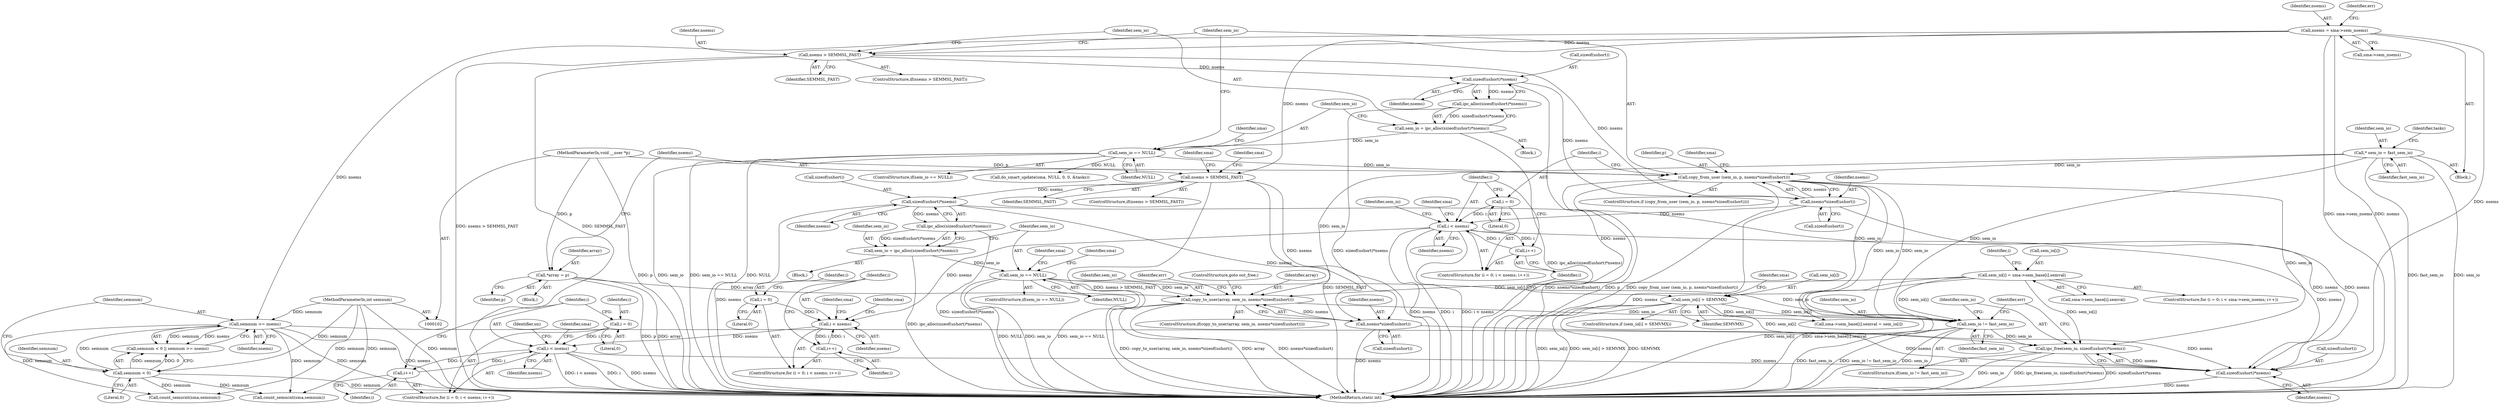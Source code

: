 digraph "0_linux_6062a8dc0517bce23e3c2f7d2fea5e22411269a3_12@API" {
"1000502" [label="(Call,ipc_free(sem_io, sizeof(ushort)*nsems))"];
"1000338" [label="(Call,sem_io[i] > SEMVMX)"];
"1000312" [label="(Call,copy_from_user (sem_io, p, nsems*sizeof(ushort)))"];
"1000302" [label="(Call,sem_io == NULL)"];
"1000294" [label="(Call,sem_io = ipc_alloc(sizeof(ushort)*nsems))"];
"1000296" [label="(Call,ipc_alloc(sizeof(ushort)*nsems))"];
"1000297" [label="(Call,sizeof(ushort)*nsems)"];
"1000290" [label="(Call,nsems > SEMMSL_FAST)"];
"1000136" [label="(Call,nsems = sma->sem_nsems)"];
"1000115" [label="(Call,* sem_io = fast_sem_io)"];
"1000107" [label="(MethodParameterIn,void __user *p)"];
"1000315" [label="(Call,nsems*sizeof(ushort))"];
"1000499" [label="(Call,sem_io != fast_sem_io)"];
"1000200" [label="(Call,sem_io == NULL)"];
"1000192" [label="(Call,sem_io = ipc_alloc(sizeof(ushort)*nsems))"];
"1000194" [label="(Call,ipc_alloc(sizeof(ushort)*nsems))"];
"1000195" [label="(Call,sizeof(ushort)*nsems)"];
"1000186" [label="(Call,nsems > SEMMSL_FAST)"];
"1000263" [label="(Call,copy_to_user(array, sem_io, nsems*sizeof(ushort)))"];
"1000181" [label="(Call,*array = p)"];
"1000244" [label="(Call,sem_io[i] = sma->sem_base[i].semval)"];
"1000266" [label="(Call,nsems*sizeof(ushort))"];
"1000504" [label="(Call,sizeof(ushort)*nsems)"];
"1000331" [label="(Call,i < nsems)"];
"1000328" [label="(Call,i = 0)"];
"1000334" [label="(Call,i++)"];
"1000438" [label="(Call,semnum >= nsems)"];
"1000435" [label="(Call,semnum < 0)"];
"1000105" [label="(MethodParameterIn,int semnum)"];
"1000401" [label="(Call,i < nsems)"];
"1000404" [label="(Call,i++)"];
"1000398" [label="(Call,i = 0)"];
"1000373" [label="(Call,i < nsems)"];
"1000376" [label="(Call,i++)"];
"1000370" [label="(Call,i = 0)"];
"1000400" [label="(Literal,0)"];
"1000438" [label="(Call,semnum >= nsems)"];
"1000137" [label="(Identifier,nsems)"];
"1000507" [label="(Identifier,nsems)"];
"1000264" [label="(Identifier,array)"];
"1000399" [label="(Identifier,i)"];
"1000484" [label="(Call,count_semzcnt(sma,semnum))"];
"1000503" [label="(Identifier,sem_io)"];
"1000335" [label="(Identifier,i)"];
"1000187" [label="(Identifier,nsems)"];
"1000369" [label="(ControlStructure,for (i = 0; i < nsems; i++))"];
"1000183" [label="(Identifier,p)"];
"1000510" [label="(MethodReturn,static int)"];
"1000201" [label="(Identifier,sem_io)"];
"1000498" [label="(ControlStructure,if(sem_io != fast_sem_io))"];
"1000302" [label="(Call,sem_io == NULL)"];
"1000375" [label="(Identifier,nsems)"];
"1000233" [label="(ControlStructure,for (i = 0; i < sma->sem_nsems; i++))"];
"1000301" [label="(ControlStructure,if(sem_io == NULL))"];
"1000405" [label="(Identifier,i)"];
"1000332" [label="(Identifier,i)"];
"1000371" [label="(Identifier,i)"];
"1000298" [label="(Call,sizeof(ushort))"];
"1000312" [label="(Call,copy_from_user (sem_io, p, nsems*sizeof(ushort)))"];
"1000297" [label="(Call,sizeof(ushort)*nsems)"];
"1000268" [label="(Call,sizeof(ushort))"];
"1000434" [label="(Call,semnum < 0 || semnum >= nsems)"];
"1000188" [label="(Identifier,SEMMSL_FAST)"];
"1000179" [label="(Block,)"];
"1000404" [label="(Call,i++)"];
"1000181" [label="(Call,*array = p)"];
"1000316" [label="(Identifier,nsems)"];
"1000339" [label="(Call,sem_io[i])"];
"1000185" [label="(ControlStructure,if(nsems > SEMMSL_FAST))"];
"1000199" [label="(ControlStructure,if(sem_io == NULL))"];
"1000116" [label="(Identifier,sem_io)"];
"1000330" [label="(Literal,0)"];
"1000194" [label="(Call,ipc_alloc(sizeof(ushort)*nsems))"];
"1000265" [label="(Identifier,sem_io)"];
"1000329" [label="(Identifier,i)"];
"1000115" [label="(Call,* sem_io = fast_sem_io)"];
"1000333" [label="(Identifier,nsems)"];
"1000439" [label="(Identifier,semnum)"];
"1000198" [label="(Identifier,nsems)"];
"1000191" [label="(Identifier,sma)"];
"1000105" [label="(MethodParameterIn,int semnum)"];
"1000505" [label="(Call,sizeof(ushort))"];
"1000418" [label="(Call,do_smart_update(sma, NULL, 0, 0, &tasks))"];
"1000327" [label="(ControlStructure,for (i = 0; i < nsems; i++))"];
"1000138" [label="(Call,sma->sem_nsems)"];
"1000415" [label="(Identifier,sma)"];
"1000500" [label="(Identifier,sem_io)"];
"1000229" [label="(Identifier,sma)"];
"1000345" [label="(Identifier,sma)"];
"1000117" [label="(Identifier,fast_sem_io)"];
"1000189" [label="(Block,)"];
"1000376" [label="(Call,i++)"];
"1000107" [label="(MethodParameterIn,void __user *p)"];
"1000382" [label="(Identifier,sma)"];
"1000245" [label="(Call,sem_io[i])"];
"1000352" [label="(Identifier,sma)"];
"1000437" [label="(Literal,0)"];
"1000300" [label="(Identifier,nsems)"];
"1000303" [label="(Identifier,sem_io)"];
"1000334" [label="(Call,i++)"];
"1000393" [label="(Identifier,sma)"];
"1000263" [label="(Call,copy_to_user(array, sem_io, nsems*sizeof(ushort)))"];
"1000267" [label="(Identifier,nsems)"];
"1000440" [label="(Identifier,nsems)"];
"1000409" [label="(Identifier,un)"];
"1000499" [label="(Call,sem_io != fast_sem_io)"];
"1000291" [label="(Identifier,nsems)"];
"1000200" [label="(Call,sem_io == NULL)"];
"1000186" [label="(Call,nsems > SEMMSL_FAST)"];
"1000435" [label="(Call,semnum < 0)"];
"1000195" [label="(Call,sizeof(ushort)*nsems)"];
"1000342" [label="(Identifier,SEMVMX)"];
"1000314" [label="(Identifier,p)"];
"1000337" [label="(ControlStructure,if (sem_io[i] > SEMVMX))"];
"1000292" [label="(Identifier,SEMMSL_FAST)"];
"1000142" [label="(Identifier,err)"];
"1000377" [label="(Identifier,i)"];
"1000315" [label="(Call,nsems*sizeof(ushort))"];
"1000266" [label="(Call,nsems*sizeof(ushort))"];
"1000108" [label="(Block,)"];
"1000248" [label="(Call,sma->sem_base[i].semval)"];
"1000374" [label="(Identifier,i)"];
"1000244" [label="(Call,sem_io[i] = sma->sem_base[i].semval)"];
"1000290" [label="(Call,nsems > SEMMSL_FAST)"];
"1000121" [label="(Identifier,tasks)"];
"1000196" [label="(Call,sizeof(ushort))"];
"1000502" [label="(Call,ipc_free(sem_io, sizeof(ushort)*nsems))"];
"1000271" [label="(Identifier,err)"];
"1000293" [label="(Block,)"];
"1000304" [label="(Identifier,NULL)"];
"1000401" [label="(Call,i < nsems)"];
"1000193" [label="(Identifier,sem_io)"];
"1000262" [label="(ControlStructure,if(copy_to_user(array, sem_io, nsems*sizeof(ushort))))"];
"1000294" [label="(Call,sem_io = ipc_alloc(sizeof(ushort)*nsems))"];
"1000338" [label="(Call,sem_io[i] > SEMVMX)"];
"1000192" [label="(Call,sem_io = ipc_alloc(sizeof(ushort)*nsems))"];
"1000378" [label="(Call,sma->sem_base[i].semval = sem_io[i])"];
"1000289" [label="(ControlStructure,if(nsems > SEMMSL_FAST))"];
"1000477" [label="(Call,count_semncnt(sma,semnum))"];
"1000321" [label="(Identifier,sma)"];
"1000372" [label="(Literal,0)"];
"1000436" [label="(Identifier,semnum)"];
"1000313" [label="(Identifier,sem_io)"];
"1000210" [label="(Identifier,sma)"];
"1000509" [label="(Identifier,err)"];
"1000295" [label="(Identifier,sem_io)"];
"1000296" [label="(Call,ipc_alloc(sizeof(ushort)*nsems))"];
"1000182" [label="(Identifier,array)"];
"1000311" [label="(ControlStructure,if (copy_from_user (sem_io, p, nsems*sizeof(ushort))))"];
"1000397" [label="(ControlStructure,for (i = 0; i < nsems; i++))"];
"1000205" [label="(Identifier,sma)"];
"1000402" [label="(Identifier,i)"];
"1000501" [label="(Identifier,fast_sem_io)"];
"1000328" [label="(Call,i = 0)"];
"1000370" [label="(Call,i = 0)"];
"1000373" [label="(Call,i < nsems)"];
"1000331" [label="(Call,i < nsems)"];
"1000243" [label="(Identifier,i)"];
"1000340" [label="(Identifier,sem_io)"];
"1000504" [label="(Call,sizeof(ushort)*nsems)"];
"1000398" [label="(Call,i = 0)"];
"1000317" [label="(Call,sizeof(ushort))"];
"1000307" [label="(Identifier,sma)"];
"1000202" [label="(Identifier,NULL)"];
"1000403" [label="(Identifier,nsems)"];
"1000274" [label="(ControlStructure,goto out_free;)"];
"1000136" [label="(Call,nsems = sma->sem_nsems)"];
"1000502" -> "1000498"  [label="AST: "];
"1000502" -> "1000504"  [label="CFG: "];
"1000503" -> "1000502"  [label="AST: "];
"1000504" -> "1000502"  [label="AST: "];
"1000509" -> "1000502"  [label="CFG: "];
"1000502" -> "1000510"  [label="DDG: sem_io"];
"1000502" -> "1000510"  [label="DDG: ipc_free(sem_io, sizeof(ushort)*nsems)"];
"1000502" -> "1000510"  [label="DDG: sizeof(ushort)*nsems"];
"1000338" -> "1000502"  [label="DDG: sem_io[i]"];
"1000499" -> "1000502"  [label="DDG: sem_io"];
"1000244" -> "1000502"  [label="DDG: sem_io[i]"];
"1000312" -> "1000502"  [label="DDG: sem_io"];
"1000504" -> "1000502"  [label="DDG: nsems"];
"1000338" -> "1000337"  [label="AST: "];
"1000338" -> "1000342"  [label="CFG: "];
"1000339" -> "1000338"  [label="AST: "];
"1000342" -> "1000338"  [label="AST: "];
"1000345" -> "1000338"  [label="CFG: "];
"1000335" -> "1000338"  [label="CFG: "];
"1000338" -> "1000510"  [label="DDG: sem_io[i]"];
"1000338" -> "1000510"  [label="DDG: sem_io[i] > SEMVMX"];
"1000338" -> "1000510"  [label="DDG: SEMVMX"];
"1000312" -> "1000338"  [label="DDG: sem_io"];
"1000338" -> "1000378"  [label="DDG: sem_io[i]"];
"1000338" -> "1000499"  [label="DDG: sem_io[i]"];
"1000312" -> "1000311"  [label="AST: "];
"1000312" -> "1000315"  [label="CFG: "];
"1000313" -> "1000312"  [label="AST: "];
"1000314" -> "1000312"  [label="AST: "];
"1000315" -> "1000312"  [label="AST: "];
"1000321" -> "1000312"  [label="CFG: "];
"1000329" -> "1000312"  [label="CFG: "];
"1000312" -> "1000510"  [label="DDG: copy_from_user (sem_io, p, nsems*sizeof(ushort))"];
"1000312" -> "1000510"  [label="DDG: nsems*sizeof(ushort)"];
"1000312" -> "1000510"  [label="DDG: p"];
"1000302" -> "1000312"  [label="DDG: sem_io"];
"1000115" -> "1000312"  [label="DDG: sem_io"];
"1000107" -> "1000312"  [label="DDG: p"];
"1000315" -> "1000312"  [label="DDG: nsems"];
"1000312" -> "1000378"  [label="DDG: sem_io"];
"1000312" -> "1000499"  [label="DDG: sem_io"];
"1000302" -> "1000301"  [label="AST: "];
"1000302" -> "1000304"  [label="CFG: "];
"1000303" -> "1000302"  [label="AST: "];
"1000304" -> "1000302"  [label="AST: "];
"1000307" -> "1000302"  [label="CFG: "];
"1000313" -> "1000302"  [label="CFG: "];
"1000302" -> "1000510"  [label="DDG: NULL"];
"1000302" -> "1000510"  [label="DDG: sem_io"];
"1000302" -> "1000510"  [label="DDG: sem_io == NULL"];
"1000294" -> "1000302"  [label="DDG: sem_io"];
"1000302" -> "1000418"  [label="DDG: NULL"];
"1000294" -> "1000293"  [label="AST: "];
"1000294" -> "1000296"  [label="CFG: "];
"1000295" -> "1000294"  [label="AST: "];
"1000296" -> "1000294"  [label="AST: "];
"1000303" -> "1000294"  [label="CFG: "];
"1000294" -> "1000510"  [label="DDG: ipc_alloc(sizeof(ushort)*nsems)"];
"1000296" -> "1000294"  [label="DDG: sizeof(ushort)*nsems"];
"1000296" -> "1000297"  [label="CFG: "];
"1000297" -> "1000296"  [label="AST: "];
"1000296" -> "1000510"  [label="DDG: sizeof(ushort)*nsems"];
"1000297" -> "1000296"  [label="DDG: nsems"];
"1000297" -> "1000300"  [label="CFG: "];
"1000298" -> "1000297"  [label="AST: "];
"1000300" -> "1000297"  [label="AST: "];
"1000297" -> "1000510"  [label="DDG: nsems"];
"1000290" -> "1000297"  [label="DDG: nsems"];
"1000297" -> "1000315"  [label="DDG: nsems"];
"1000290" -> "1000289"  [label="AST: "];
"1000290" -> "1000292"  [label="CFG: "];
"1000291" -> "1000290"  [label="AST: "];
"1000292" -> "1000290"  [label="AST: "];
"1000295" -> "1000290"  [label="CFG: "];
"1000313" -> "1000290"  [label="CFG: "];
"1000290" -> "1000510"  [label="DDG: SEMMSL_FAST"];
"1000290" -> "1000510"  [label="DDG: nsems > SEMMSL_FAST"];
"1000136" -> "1000290"  [label="DDG: nsems"];
"1000290" -> "1000315"  [label="DDG: nsems"];
"1000136" -> "1000108"  [label="AST: "];
"1000136" -> "1000138"  [label="CFG: "];
"1000137" -> "1000136"  [label="AST: "];
"1000138" -> "1000136"  [label="AST: "];
"1000142" -> "1000136"  [label="CFG: "];
"1000136" -> "1000510"  [label="DDG: sma->sem_nsems"];
"1000136" -> "1000510"  [label="DDG: nsems"];
"1000136" -> "1000186"  [label="DDG: nsems"];
"1000136" -> "1000438"  [label="DDG: nsems"];
"1000136" -> "1000504"  [label="DDG: nsems"];
"1000115" -> "1000108"  [label="AST: "];
"1000115" -> "1000117"  [label="CFG: "];
"1000116" -> "1000115"  [label="AST: "];
"1000117" -> "1000115"  [label="AST: "];
"1000121" -> "1000115"  [label="CFG: "];
"1000115" -> "1000510"  [label="DDG: fast_sem_io"];
"1000115" -> "1000510"  [label="DDG: sem_io"];
"1000115" -> "1000263"  [label="DDG: sem_io"];
"1000115" -> "1000499"  [label="DDG: sem_io"];
"1000107" -> "1000102"  [label="AST: "];
"1000107" -> "1000510"  [label="DDG: p"];
"1000107" -> "1000181"  [label="DDG: p"];
"1000315" -> "1000317"  [label="CFG: "];
"1000316" -> "1000315"  [label="AST: "];
"1000317" -> "1000315"  [label="AST: "];
"1000315" -> "1000510"  [label="DDG: nsems"];
"1000315" -> "1000331"  [label="DDG: nsems"];
"1000315" -> "1000504"  [label="DDG: nsems"];
"1000499" -> "1000498"  [label="AST: "];
"1000499" -> "1000501"  [label="CFG: "];
"1000500" -> "1000499"  [label="AST: "];
"1000501" -> "1000499"  [label="AST: "];
"1000503" -> "1000499"  [label="CFG: "];
"1000509" -> "1000499"  [label="CFG: "];
"1000499" -> "1000510"  [label="DDG: sem_io != fast_sem_io"];
"1000499" -> "1000510"  [label="DDG: sem_io"];
"1000499" -> "1000510"  [label="DDG: fast_sem_io"];
"1000200" -> "1000499"  [label="DDG: sem_io"];
"1000263" -> "1000499"  [label="DDG: sem_io"];
"1000244" -> "1000499"  [label="DDG: sem_io[i]"];
"1000200" -> "1000199"  [label="AST: "];
"1000200" -> "1000202"  [label="CFG: "];
"1000201" -> "1000200"  [label="AST: "];
"1000202" -> "1000200"  [label="AST: "];
"1000205" -> "1000200"  [label="CFG: "];
"1000210" -> "1000200"  [label="CFG: "];
"1000200" -> "1000510"  [label="DDG: sem_io"];
"1000200" -> "1000510"  [label="DDG: sem_io == NULL"];
"1000200" -> "1000510"  [label="DDG: NULL"];
"1000192" -> "1000200"  [label="DDG: sem_io"];
"1000200" -> "1000263"  [label="DDG: sem_io"];
"1000192" -> "1000189"  [label="AST: "];
"1000192" -> "1000194"  [label="CFG: "];
"1000193" -> "1000192"  [label="AST: "];
"1000194" -> "1000192"  [label="AST: "];
"1000201" -> "1000192"  [label="CFG: "];
"1000192" -> "1000510"  [label="DDG: ipc_alloc(sizeof(ushort)*nsems)"];
"1000194" -> "1000192"  [label="DDG: sizeof(ushort)*nsems"];
"1000194" -> "1000195"  [label="CFG: "];
"1000195" -> "1000194"  [label="AST: "];
"1000194" -> "1000510"  [label="DDG: sizeof(ushort)*nsems"];
"1000195" -> "1000194"  [label="DDG: nsems"];
"1000195" -> "1000198"  [label="CFG: "];
"1000196" -> "1000195"  [label="AST: "];
"1000198" -> "1000195"  [label="AST: "];
"1000195" -> "1000510"  [label="DDG: nsems"];
"1000186" -> "1000195"  [label="DDG: nsems"];
"1000195" -> "1000266"  [label="DDG: nsems"];
"1000195" -> "1000504"  [label="DDG: nsems"];
"1000186" -> "1000185"  [label="AST: "];
"1000186" -> "1000188"  [label="CFG: "];
"1000187" -> "1000186"  [label="AST: "];
"1000188" -> "1000186"  [label="AST: "];
"1000191" -> "1000186"  [label="CFG: "];
"1000229" -> "1000186"  [label="CFG: "];
"1000186" -> "1000510"  [label="DDG: SEMMSL_FAST"];
"1000186" -> "1000510"  [label="DDG: nsems > SEMMSL_FAST"];
"1000186" -> "1000266"  [label="DDG: nsems"];
"1000263" -> "1000262"  [label="AST: "];
"1000263" -> "1000266"  [label="CFG: "];
"1000264" -> "1000263"  [label="AST: "];
"1000265" -> "1000263"  [label="AST: "];
"1000266" -> "1000263"  [label="AST: "];
"1000271" -> "1000263"  [label="CFG: "];
"1000274" -> "1000263"  [label="CFG: "];
"1000263" -> "1000510"  [label="DDG: copy_to_user(array, sem_io, nsems*sizeof(ushort))"];
"1000263" -> "1000510"  [label="DDG: array"];
"1000263" -> "1000510"  [label="DDG: nsems*sizeof(ushort)"];
"1000181" -> "1000263"  [label="DDG: array"];
"1000244" -> "1000263"  [label="DDG: sem_io[i]"];
"1000266" -> "1000263"  [label="DDG: nsems"];
"1000181" -> "1000179"  [label="AST: "];
"1000181" -> "1000183"  [label="CFG: "];
"1000182" -> "1000181"  [label="AST: "];
"1000183" -> "1000181"  [label="AST: "];
"1000187" -> "1000181"  [label="CFG: "];
"1000181" -> "1000510"  [label="DDG: array"];
"1000181" -> "1000510"  [label="DDG: p"];
"1000244" -> "1000233"  [label="AST: "];
"1000244" -> "1000248"  [label="CFG: "];
"1000245" -> "1000244"  [label="AST: "];
"1000248" -> "1000244"  [label="AST: "];
"1000243" -> "1000244"  [label="CFG: "];
"1000244" -> "1000510"  [label="DDG: sma->sem_base[i].semval"];
"1000244" -> "1000510"  [label="DDG: sem_io[i]"];
"1000266" -> "1000268"  [label="CFG: "];
"1000267" -> "1000266"  [label="AST: "];
"1000268" -> "1000266"  [label="AST: "];
"1000266" -> "1000510"  [label="DDG: nsems"];
"1000266" -> "1000504"  [label="DDG: nsems"];
"1000504" -> "1000507"  [label="CFG: "];
"1000505" -> "1000504"  [label="AST: "];
"1000507" -> "1000504"  [label="AST: "];
"1000504" -> "1000510"  [label="DDG: nsems"];
"1000331" -> "1000504"  [label="DDG: nsems"];
"1000438" -> "1000504"  [label="DDG: nsems"];
"1000401" -> "1000504"  [label="DDG: nsems"];
"1000331" -> "1000327"  [label="AST: "];
"1000331" -> "1000333"  [label="CFG: "];
"1000332" -> "1000331"  [label="AST: "];
"1000333" -> "1000331"  [label="AST: "];
"1000340" -> "1000331"  [label="CFG: "];
"1000352" -> "1000331"  [label="CFG: "];
"1000331" -> "1000510"  [label="DDG: i < nsems"];
"1000331" -> "1000510"  [label="DDG: nsems"];
"1000331" -> "1000510"  [label="DDG: i"];
"1000328" -> "1000331"  [label="DDG: i"];
"1000334" -> "1000331"  [label="DDG: i"];
"1000331" -> "1000334"  [label="DDG: i"];
"1000331" -> "1000373"  [label="DDG: nsems"];
"1000328" -> "1000327"  [label="AST: "];
"1000328" -> "1000330"  [label="CFG: "];
"1000329" -> "1000328"  [label="AST: "];
"1000330" -> "1000328"  [label="AST: "];
"1000332" -> "1000328"  [label="CFG: "];
"1000334" -> "1000327"  [label="AST: "];
"1000334" -> "1000335"  [label="CFG: "];
"1000335" -> "1000334"  [label="AST: "];
"1000332" -> "1000334"  [label="CFG: "];
"1000438" -> "1000434"  [label="AST: "];
"1000438" -> "1000440"  [label="CFG: "];
"1000439" -> "1000438"  [label="AST: "];
"1000440" -> "1000438"  [label="AST: "];
"1000434" -> "1000438"  [label="CFG: "];
"1000438" -> "1000510"  [label="DDG: nsems"];
"1000438" -> "1000510"  [label="DDG: semnum"];
"1000438" -> "1000434"  [label="DDG: semnum"];
"1000438" -> "1000434"  [label="DDG: nsems"];
"1000435" -> "1000438"  [label="DDG: semnum"];
"1000105" -> "1000438"  [label="DDG: semnum"];
"1000438" -> "1000477"  [label="DDG: semnum"];
"1000438" -> "1000484"  [label="DDG: semnum"];
"1000435" -> "1000434"  [label="AST: "];
"1000435" -> "1000437"  [label="CFG: "];
"1000436" -> "1000435"  [label="AST: "];
"1000437" -> "1000435"  [label="AST: "];
"1000439" -> "1000435"  [label="CFG: "];
"1000434" -> "1000435"  [label="CFG: "];
"1000435" -> "1000510"  [label="DDG: semnum"];
"1000435" -> "1000434"  [label="DDG: semnum"];
"1000435" -> "1000434"  [label="DDG: 0"];
"1000105" -> "1000435"  [label="DDG: semnum"];
"1000435" -> "1000477"  [label="DDG: semnum"];
"1000435" -> "1000484"  [label="DDG: semnum"];
"1000105" -> "1000102"  [label="AST: "];
"1000105" -> "1000510"  [label="DDG: semnum"];
"1000105" -> "1000477"  [label="DDG: semnum"];
"1000105" -> "1000484"  [label="DDG: semnum"];
"1000401" -> "1000397"  [label="AST: "];
"1000401" -> "1000403"  [label="CFG: "];
"1000402" -> "1000401"  [label="AST: "];
"1000403" -> "1000401"  [label="AST: "];
"1000409" -> "1000401"  [label="CFG: "];
"1000415" -> "1000401"  [label="CFG: "];
"1000401" -> "1000510"  [label="DDG: i < nsems"];
"1000401" -> "1000510"  [label="DDG: i"];
"1000401" -> "1000510"  [label="DDG: nsems"];
"1000404" -> "1000401"  [label="DDG: i"];
"1000398" -> "1000401"  [label="DDG: i"];
"1000373" -> "1000401"  [label="DDG: nsems"];
"1000401" -> "1000404"  [label="DDG: i"];
"1000404" -> "1000397"  [label="AST: "];
"1000404" -> "1000405"  [label="CFG: "];
"1000405" -> "1000404"  [label="AST: "];
"1000402" -> "1000404"  [label="CFG: "];
"1000398" -> "1000397"  [label="AST: "];
"1000398" -> "1000400"  [label="CFG: "];
"1000399" -> "1000398"  [label="AST: "];
"1000400" -> "1000398"  [label="AST: "];
"1000402" -> "1000398"  [label="CFG: "];
"1000373" -> "1000369"  [label="AST: "];
"1000373" -> "1000375"  [label="CFG: "];
"1000374" -> "1000373"  [label="AST: "];
"1000375" -> "1000373"  [label="AST: "];
"1000382" -> "1000373"  [label="CFG: "];
"1000393" -> "1000373"  [label="CFG: "];
"1000376" -> "1000373"  [label="DDG: i"];
"1000370" -> "1000373"  [label="DDG: i"];
"1000373" -> "1000376"  [label="DDG: i"];
"1000376" -> "1000369"  [label="AST: "];
"1000376" -> "1000377"  [label="CFG: "];
"1000377" -> "1000376"  [label="AST: "];
"1000374" -> "1000376"  [label="CFG: "];
"1000370" -> "1000369"  [label="AST: "];
"1000370" -> "1000372"  [label="CFG: "];
"1000371" -> "1000370"  [label="AST: "];
"1000372" -> "1000370"  [label="AST: "];
"1000374" -> "1000370"  [label="CFG: "];
}
